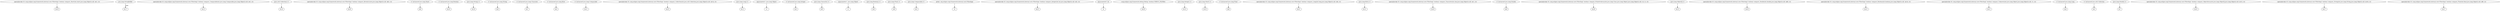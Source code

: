 digraph g {
0[label="specialinvoke r0.<org.eclipse.osgi.framework.internal.core.FilterImpl: boolean compare_Short(int,short,java.lang.Object)>(i0, $s2, r2)"]
1[label="$z19"]
0->1[label=""]
2[label="java.lang.StringBuffer"]
3[label="$r17"]
2->3[label="type"]
4[label="specialinvoke r0.<org.eclipse.osgi.framework.internal.core.FilterImpl: boolean compare_Comparable(int,java.lang.Comparable,java.lang.Object)>(i0, $r5, r2)"]
5[label="$z13"]
4->5[label=""]
6[label="(java.util.Collection) r1"]
7[label="$r14"]
6->7[label=""]
8[label="specialinvoke r0.<org.eclipse.osgi.framework.internal.core.FilterImpl: boolean compare_Byte(int,byte,java.lang.Object)>(i0, $b3, r2)"]
9[label="$z20"]
8->9[label=""]
10[label="r1 instanceof java.lang.Short"]
11[label="$z6"]
10->11[label=""]
12[label="r1 instanceof java.lang.Boolean"]
13[label="$z10"]
12->13[label=""]
14[label="(java.lang.String) r1"]
15[label="$r16"]
14->15[label=""]
16[label="r1 instanceof java.lang.String"]
17[label="$z0"]
16->17[label=""]
18[label="r1 instanceof java.lang.Character"]
19[label="$z7"]
18->19[label=""]
20[label="r1 instanceof java.lang.Byte"]
21[label="$z5"]
20->21[label=""]
22[label="r1 instanceof java.lang.Comparable"]
23[label="$z11"]
22->23[label=""]
24[label="specialinvoke r0.<org.eclipse.osgi.framework.internal.core.FilterImpl: boolean compare_Collection(int,java.util.Collection,java.lang.Object)>(i0, $r14, r2)"]
25[label="$z23"]
24->25[label=""]
26[label="(java.lang.Long) r1"]
27[label="$r12"]
26->27[label=""]
28[label="@parameter2: java.lang.Object"]
29[label="r2"]
28->29[label=""]
30[label="r1 instanceof java.lang.Integer"]
31[label="$z3"]
30->31[label=""]
32[label="(java.lang.Character) r1"]
33[label="$r9"]
32->33[label=""]
34[label="@parameter1: java.lang.Object"]
35[label="r1"]
34->35[label=""]
36[label="(java.lang.Boolean) r1"]
37[label="$r6"]
36->37[label=""]
38[label="(java.lang.Float) r1"]
39[label="$r8"]
38->39[label=""]
40[label="(java.lang.Comparable) r1"]
41[label="$r5"]
40->41[label=""]
42[label="@this: org.eclipse.osgi.framework.internal.core.FilterImpl"]
43[label="r0"]
42->43[label=""]
44[label="specialinvoke r0.<org.eclipse.osgi.framework.internal.core.FilterImpl: boolean compare_Integer(int,int,java.lang.Object)>(i0, $i5, r2)"]
45[label="$z22"]
44->45[label=""]
46[label="@parameter0: int"]
47[label="i0"]
46->47[label=""]
48[label="<org.eclipse.osgi.framework.debug.Debug: boolean DEBUG_FILTER>"]
49[label="$z28"]
48->49[label=""]
50[label="(java.lang.Integer) r1"]
51[label="$r13"]
50->51[label=""]
52[label="(java.lang.Short) r1"]
53[label="$r10"]
52->53[label=""]
54[label="r1 instanceof java.lang.Float"]
55[label="$z8"]
54->55[label=""]
56[label="specialinvoke r0.<org.eclipse.osgi.framework.internal.core.FilterImpl: boolean compare_Long(int,long,java.lang.Object)>(i0, $l4, r2)"]
57[label="$z21"]
56->57[label=""]
58[label="(java.lang.Byte) r1"]
59[label="$r11"]
58->59[label=""]
60[label="specialinvoke r0.<org.eclipse.osgi.framework.internal.core.FilterImpl: boolean compare_Character(int,char,java.lang.Object)>(i0, $c1, r2)"]
61[label="$z18"]
60->61[label=""]
62[label="r1 instanceof java.lang.Double"]
63[label="$z9"]
62->63[label=""]
64[label="specialinvoke r0.<org.eclipse.osgi.framework.internal.core.FilterImpl: boolean compare_PrimitiveArray(int,java.lang.Class,java.lang.Object,java.lang.Object)>(i0, r4, r1, r2)"]
65[label="$z26"]
64->65[label=""]
66[label="(java.lang.Object[]) r1"]
67[label="$r15"]
66->67[label=""]
68[label="specialinvoke r0.<org.eclipse.osgi.framework.internal.core.FilterImpl: boolean compare_Double(int,double,java.lang.Object)>(i0, $d0, r2)"]
69[label="$z16"]
68->69[label=""]
70[label="specialinvoke r0.<org.eclipse.osgi.framework.internal.core.FilterImpl: boolean compare_Boolean(int,boolean,java.lang.Object)>(i0, $z14, r2)"]
71[label="$z15"]
70->71[label=""]
72[label="specialinvoke r0.<org.eclipse.osgi.framework.internal.core.FilterImpl: boolean compare_Unknown(int,java.lang.Object,java.lang.Object)>(i0, r1, r2)"]
73[label="$z12"]
72->73[label=""]
74[label="r1 instanceof java.lang.Long"]
75[label="$z4"]
74->75[label=""]
76[label="r1 instanceof java.util.Collection"]
77[label="$z2"]
76->77[label=""]
78[label="(java.lang.Double) r1"]
79[label="$r7"]
78->79[label=""]
80[label="specialinvoke r0.<org.eclipse.osgi.framework.internal.core.FilterImpl: boolean compare_ObjectArray(int,java.lang.Object[],java.lang.Object)>(i0, $r15, r2)"]
81[label="$z25"]
80->81[label=""]
82[label="specialinvoke r0.<org.eclipse.osgi.framework.internal.core.FilterImpl: boolean compare_String(int,java.lang.String,java.lang.Object)>(i0, $r16, r2)"]
83[label="$z27"]
82->83[label=""]
84[label="specialinvoke r0.<org.eclipse.osgi.framework.internal.core.FilterImpl: boolean compare_Float(int,float,java.lang.Object)>(i0, $f0, r2)"]
85[label="$z17"]
84->85[label=""]
}